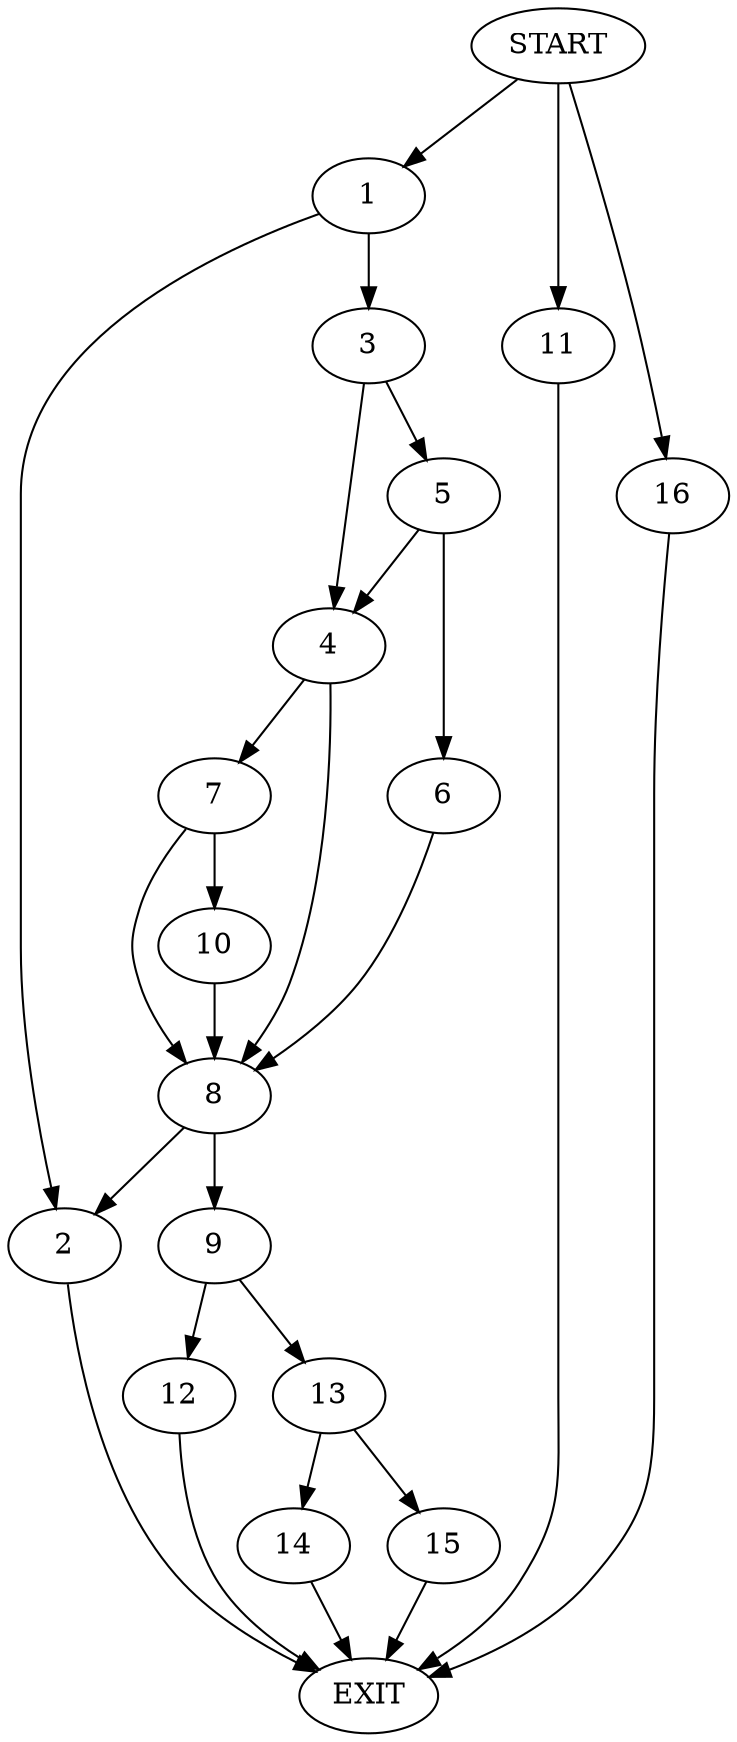 digraph {
0 [label="START"]
17 [label="EXIT"]
0 -> 1
1 -> 2
1 -> 3
2 -> 17
3 -> 4
3 -> 5
5 -> 4
5 -> 6
4 -> 7
4 -> 8
6 -> 8
8 -> 9
8 -> 2
7 -> 10
7 -> 8
10 -> 8
0 -> 11
11 -> 17
9 -> 12
9 -> 13
13 -> 14
13 -> 15
12 -> 17
15 -> 17
14 -> 17
0 -> 16
16 -> 17
}
